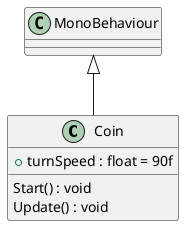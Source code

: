 @startuml
class Coin {
    + turnSpeed : float = 90f
    Start() : void
    Update() : void
}
MonoBehaviour <|-- Coin
@enduml
